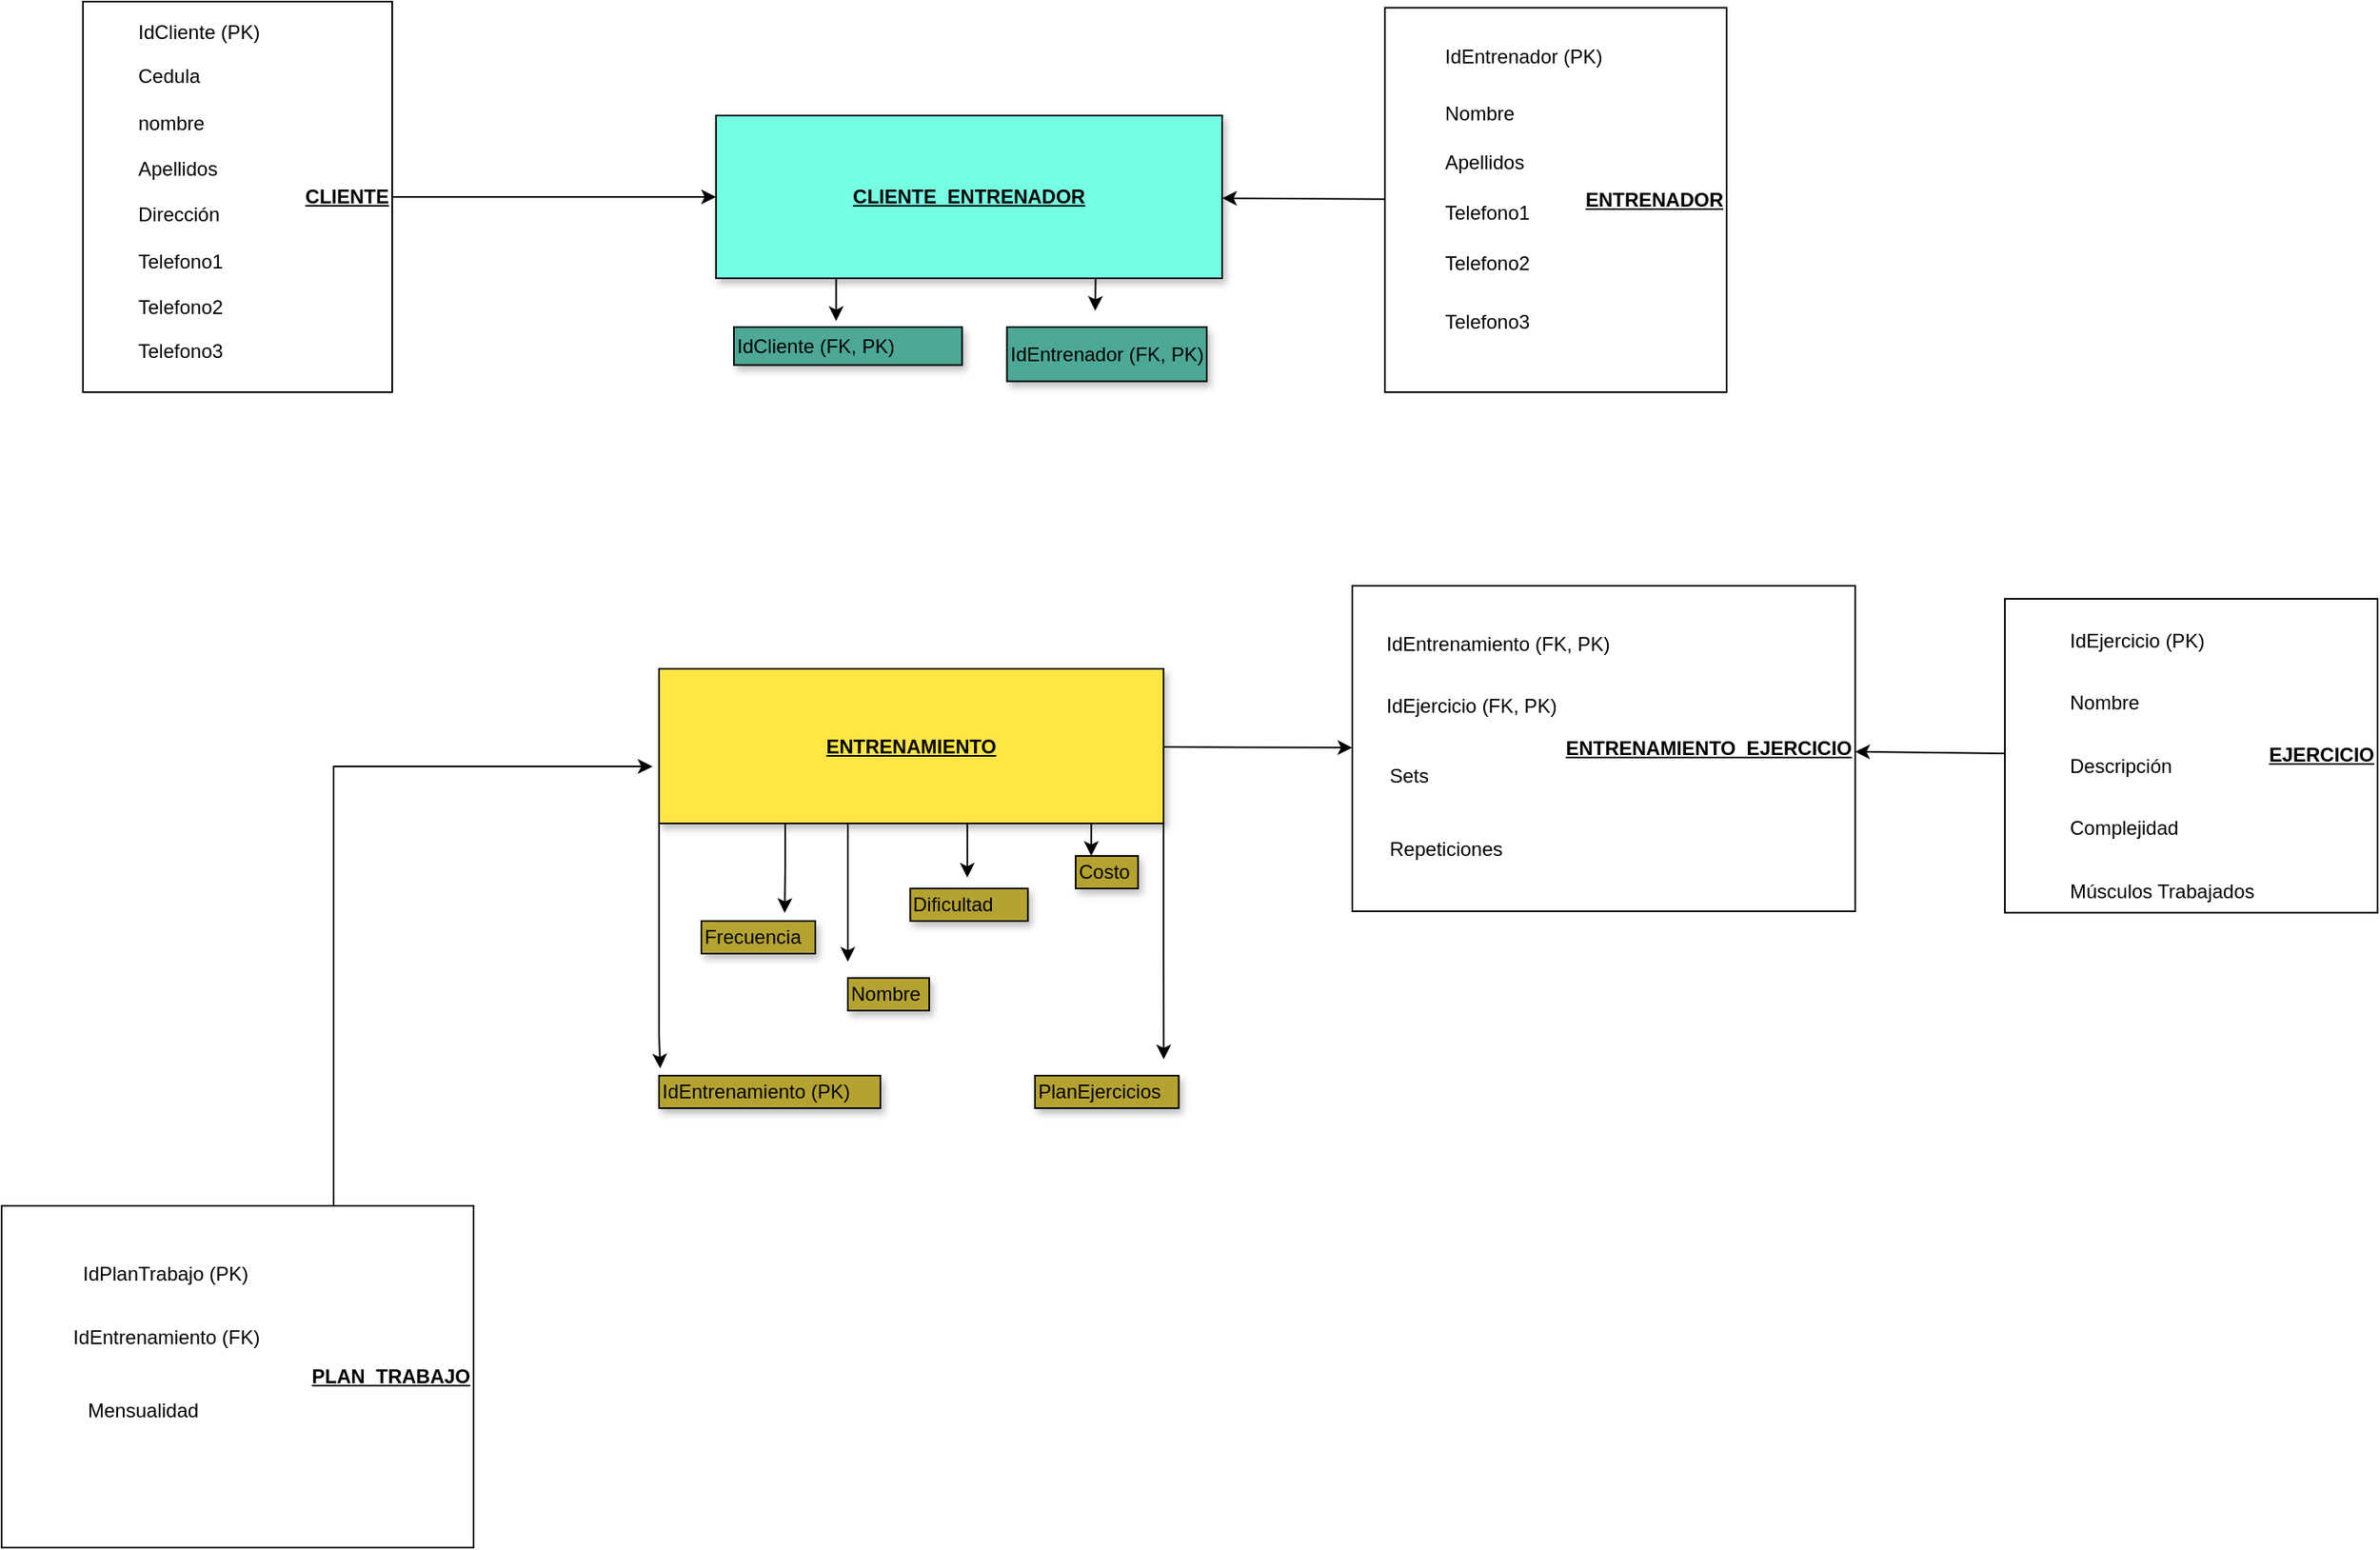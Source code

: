 <mxfile version="24.5.4" type="github">
  <diagram name="Conceptual Diagram" id="XwG0qR-dqioNehBfLJ-C">
    <mxGraphModel dx="1948" dy="967" grid="1" gridSize="10" guides="1" tooltips="1" connect="1" arrows="1" fold="1" page="1" pageScale="1" pageWidth="827" pageHeight="1169" math="0" shadow="0">
      <root>
        <mxCell id="0" />
        <mxCell id="1" parent="0" />
        <mxCell id="LZxNKWPRsar4pVbc7PX9-1" value="&lt;font style=&quot;vertical-align: inherit;&quot;&gt;&lt;font style=&quot;vertical-align: inherit;&quot;&gt;&lt;font style=&quot;vertical-align: inherit;&quot;&gt;&lt;font style=&quot;vertical-align: inherit;&quot;&gt;&lt;font style=&quot;vertical-align: inherit;&quot;&gt;&lt;font style=&quot;vertical-align: inherit;&quot;&gt;&lt;u&gt;&lt;b&gt;CLIENTE&lt;/b&gt;&lt;/u&gt;&lt;/font&gt;&lt;/font&gt;&lt;/font&gt;&lt;/font&gt;&lt;/font&gt;&lt;/font&gt;" style="rounded=0;whiteSpace=wrap;html=1;align=right;" vertex="1" parent="1">
          <mxGeometry x="60" y="20" width="190" height="240" as="geometry" />
        </mxCell>
        <mxCell id="LZxNKWPRsar4pVbc7PX9-2" value="IdCliente (PK)" style="text;html=1;strokeColor=none;fillColor=none;align=left;verticalAlign=middle;" vertex="1" parent="LZxNKWPRsar4pVbc7PX9-1">
          <mxGeometry x="31.671" y="13.335" width="122.704" height="11.28" as="geometry" />
        </mxCell>
        <mxCell id="LZxNKWPRsar4pVbc7PX9-3" value="Cedula" style="text;html=1;strokeColor=none;fillColor=none;align=left;verticalAlign=middle;" vertex="1" parent="LZxNKWPRsar4pVbc7PX9-1">
          <mxGeometry x="31.671" y="38.951" width="98.954" height="14.357" as="geometry" />
        </mxCell>
        <mxCell id="LZxNKWPRsar4pVbc7PX9-4" value="&lt;font style=&quot;vertical-align: inherit;&quot;&gt;&lt;font style=&quot;vertical-align: inherit;&quot;&gt;&lt;font style=&quot;vertical-align: inherit;&quot;&gt;&lt;font style=&quot;vertical-align: inherit;&quot;&gt;nombre&lt;/font&gt;&lt;/font&gt;&lt;/font&gt;&lt;/font&gt;" style="text;html=1;strokeColor=none;fillColor=none;align=left;verticalAlign=middle;" vertex="1" parent="LZxNKWPRsar4pVbc7PX9-1">
          <mxGeometry x="31.671" y="66.182" width="63.329" height="17.434" as="geometry" />
        </mxCell>
        <mxCell id="LZxNKWPRsar4pVbc7PX9-5" value="Apellidos" style="text;html=1;strokeColor=none;fillColor=none;align=left;verticalAlign=middle;" vertex="1" parent="LZxNKWPRsar4pVbc7PX9-1">
          <mxGeometry x="31.671" y="95.489" width="75.204" height="14.357" as="geometry" />
        </mxCell>
        <mxCell id="LZxNKWPRsar4pVbc7PX9-6" value="Dirección" style="text;html=1;strokeColor=none;fillColor=none;align=left;verticalAlign=middle;" vertex="1" parent="LZxNKWPRsar4pVbc7PX9-1">
          <mxGeometry x="31.671" y="121.797" width="75.204" height="17.434" as="geometry" />
        </mxCell>
        <mxCell id="LZxNKWPRsar4pVbc7PX9-7" value="Telefono1" style="text;html=1;strokeColor=none;fillColor=none;align=left;verticalAlign=middle;" vertex="1" parent="LZxNKWPRsar4pVbc7PX9-1">
          <mxGeometry x="31.671" y="153.028" width="87.079" height="14.357" as="geometry" />
        </mxCell>
        <mxCell id="LZxNKWPRsar4pVbc7PX9-49" value="&lt;font style=&quot;vertical-align: inherit;&quot;&gt;&lt;font style=&quot;vertical-align: inherit;&quot;&gt;Telefono3&lt;/font&gt;&lt;/font&gt;" style="text;html=1;strokeColor=none;fillColor=none;align=left;verticalAlign=middle;" vertex="1" parent="LZxNKWPRsar4pVbc7PX9-1">
          <mxGeometry x="31.671" y="207.538" width="87.079" height="14.357" as="geometry" />
        </mxCell>
        <mxCell id="LZxNKWPRsar4pVbc7PX9-48" value="&lt;font style=&quot;vertical-align: inherit;&quot;&gt;&lt;font style=&quot;vertical-align: inherit;&quot;&gt;&lt;font style=&quot;vertical-align: inherit;&quot;&gt;&lt;font style=&quot;vertical-align: inherit;&quot;&gt;Telefono2&lt;/font&gt;&lt;/font&gt;&lt;/font&gt;&lt;/font&gt;" style="text;html=1;strokeColor=none;fillColor=none;align=left;verticalAlign=middle;" vertex="1" parent="LZxNKWPRsar4pVbc7PX9-1">
          <mxGeometry x="31.671" y="181.182" width="87.079" height="14.357" as="geometry" />
        </mxCell>
        <mxCell id="LZxNKWPRsar4pVbc7PX9-71" style="edgeStyle=orthogonalEdgeStyle;rounded=0;orthogonalLoop=1;jettySize=auto;html=1;exitX=1;exitY=0;exitDx=0;exitDy=0;" edge="1" parent="1">
          <mxGeometry relative="1" as="geometry">
            <mxPoint x="100" y="840" as="sourcePoint" />
            <mxPoint x="410" y="490" as="targetPoint" />
            <Array as="points">
              <mxPoint x="100" y="770" />
              <mxPoint x="214" y="770" />
              <mxPoint x="214" y="490" />
            </Array>
          </mxGeometry>
        </mxCell>
        <mxCell id="LZxNKWPRsar4pVbc7PX9-10" value="&lt;font style=&quot;vertical-align: inherit;&quot;&gt;&lt;font style=&quot;vertical-align: inherit;&quot;&gt;&lt;font style=&quot;vertical-align: inherit;&quot;&gt;&lt;font style=&quot;vertical-align: inherit;&quot;&gt;&lt;u&gt;&lt;b&gt;PLAN_TRABAJO&lt;/b&gt;&lt;/u&gt;&lt;/font&gt;&lt;/font&gt;&lt;/font&gt;&lt;/font&gt;" style="rounded=0;whiteSpace=wrap;html=1;align=right;" vertex="1" parent="1">
          <mxGeometry x="10" y="760" width="290" height="210" as="geometry" />
        </mxCell>
        <mxCell id="LZxNKWPRsar4pVbc7PX9-11" value="IdPlanTrabajo (PK)" style="text;html=1;strokeColor=none;fillColor=none;align=left;verticalAlign=middle;" vertex="1" parent="LZxNKWPRsar4pVbc7PX9-10">
          <mxGeometry x="48.333" y="21" width="241.667" height="42" as="geometry" />
        </mxCell>
        <mxCell id="LZxNKWPRsar4pVbc7PX9-12" value="IdEntrenamiento (FK)" style="text;html=1;strokeColor=none;fillColor=none;align=left;verticalAlign=middle;" vertex="1" parent="LZxNKWPRsar4pVbc7PX9-10">
          <mxGeometry x="42.292" y="70" width="72.5" height="21" as="geometry" />
        </mxCell>
        <mxCell id="LZxNKWPRsar4pVbc7PX9-13" value="Mensualidad" style="text;html=1;strokeColor=none;fillColor=none;align=left;verticalAlign=middle;" vertex="1" parent="LZxNKWPRsar4pVbc7PX9-10">
          <mxGeometry x="50.75" y="105" width="48.333" height="42" as="geometry" />
        </mxCell>
        <mxCell id="LZxNKWPRsar4pVbc7PX9-59" style="edgeStyle=orthogonalEdgeStyle;rounded=0;orthogonalLoop=1;jettySize=auto;html=1;exitX=0.25;exitY=1;exitDx=0;exitDy=0;" edge="1" parent="1" source="LZxNKWPRsar4pVbc7PX9-14">
          <mxGeometry relative="1" as="geometry">
            <mxPoint x="491.194" y="580" as="targetPoint" />
          </mxGeometry>
        </mxCell>
        <mxCell id="LZxNKWPRsar4pVbc7PX9-64" style="edgeStyle=orthogonalEdgeStyle;rounded=0;orthogonalLoop=1;jettySize=auto;html=1;exitX=0.5;exitY=1;exitDx=0;exitDy=0;" edge="1" parent="1" source="LZxNKWPRsar4pVbc7PX9-14">
          <mxGeometry relative="1" as="geometry">
            <mxPoint x="530" y="610" as="targetPoint" />
            <Array as="points">
              <mxPoint x="530" y="525" />
            </Array>
          </mxGeometry>
        </mxCell>
        <mxCell id="LZxNKWPRsar4pVbc7PX9-65" style="edgeStyle=orthogonalEdgeStyle;rounded=0;orthogonalLoop=1;jettySize=auto;html=1;exitX=0.75;exitY=1;exitDx=0;exitDy=0;entryX=0.25;entryY=0;entryDx=0;entryDy=0;" edge="1" parent="1" source="LZxNKWPRsar4pVbc7PX9-14" target="LZxNKWPRsar4pVbc7PX9-19">
          <mxGeometry relative="1" as="geometry" />
        </mxCell>
        <mxCell id="LZxNKWPRsar4pVbc7PX9-66" style="edgeStyle=orthogonalEdgeStyle;rounded=0;orthogonalLoop=1;jettySize=auto;html=1;exitX=1;exitY=1;exitDx=0;exitDy=0;" edge="1" parent="1" source="LZxNKWPRsar4pVbc7PX9-14">
          <mxGeometry relative="1" as="geometry">
            <mxPoint x="724.097" y="670" as="targetPoint" />
          </mxGeometry>
        </mxCell>
        <mxCell id="LZxNKWPRsar4pVbc7PX9-14" value="&lt;font style=&quot;vertical-align: inherit;&quot;&gt;&lt;font style=&quot;vertical-align: inherit;&quot;&gt;&lt;b&gt;&lt;u&gt;&lt;font style=&quot;vertical-align: inherit;&quot;&gt;&lt;font style=&quot;vertical-align: inherit;&quot;&gt;&lt;font style=&quot;vertical-align: inherit;&quot;&gt;&lt;font style=&quot;vertical-align: inherit;&quot;&gt;&lt;font style=&quot;vertical-align: inherit;&quot;&gt;&lt;font style=&quot;vertical-align: inherit;&quot;&gt;&lt;font style=&quot;vertical-align: inherit;&quot;&gt;&lt;font style=&quot;vertical-align: inherit;&quot;&gt;ENTRENAMIENTO&lt;/font&gt;&lt;/font&gt;&lt;/font&gt;&lt;/font&gt;&lt;/font&gt;&lt;/font&gt;&lt;/font&gt;&lt;/font&gt;&lt;/u&gt;&lt;/b&gt;&lt;/font&gt;&lt;/font&gt;" style="rounded=0;whiteSpace=wrap;html=1;align=center;fillColor=#FFE645;shadow=1;" vertex="1" parent="1">
          <mxGeometry x="414" y="430" width="310" height="95" as="geometry" />
        </mxCell>
        <mxCell id="LZxNKWPRsar4pVbc7PX9-21" value="&lt;font style=&quot;vertical-align: inherit;&quot;&gt;&lt;font style=&quot;vertical-align: inherit;&quot;&gt;&lt;u&gt;&lt;b&gt;&lt;font style=&quot;vertical-align: inherit;&quot;&gt;&lt;font style=&quot;vertical-align: inherit;&quot;&gt;EJERCICIO&lt;/font&gt;&lt;/font&gt;&lt;/b&gt;&lt;/u&gt;&lt;/font&gt;&lt;/font&gt;" style="rounded=0;whiteSpace=wrap;html=1;align=right;" vertex="1" parent="1">
          <mxGeometry x="1241" y="387" width="229" height="192.85" as="geometry" />
        </mxCell>
        <mxCell id="LZxNKWPRsar4pVbc7PX9-22" value="IdEjercicio (PK)" style="text;html=1;strokeColor=none;fillColor=none;align=left;verticalAlign=middle;" vertex="1" parent="LZxNKWPRsar4pVbc7PX9-21">
          <mxGeometry x="38.167" y="12.857" width="190.833" height="25.714" as="geometry" />
        </mxCell>
        <mxCell id="LZxNKWPRsar4pVbc7PX9-23" value="Nombre" style="text;html=1;strokeColor=none;fillColor=none;align=left;verticalAlign=middle;" vertex="1" parent="LZxNKWPRsar4pVbc7PX9-21">
          <mxGeometry x="38.17" y="51.43" width="71.83" height="25.71" as="geometry" />
        </mxCell>
        <mxCell id="LZxNKWPRsar4pVbc7PX9-24" value="&lt;font style=&quot;vertical-align: inherit;&quot;&gt;&lt;font style=&quot;vertical-align: inherit;&quot;&gt;Descripción&lt;/font&gt;&lt;/font&gt;" style="text;html=1;strokeColor=none;fillColor=none;align=left;verticalAlign=middle;" vertex="1" parent="LZxNKWPRsar4pVbc7PX9-21">
          <mxGeometry x="38.17" y="90" width="61.83" height="25.71" as="geometry" />
        </mxCell>
        <mxCell id="LZxNKWPRsar4pVbc7PX9-25" value="Complejidad" style="text;html=1;strokeColor=none;fillColor=none;align=left;verticalAlign=middle;" vertex="1" parent="LZxNKWPRsar4pVbc7PX9-21">
          <mxGeometry x="38.17" y="128.57" width="81.83" height="25.71" as="geometry" />
        </mxCell>
        <mxCell id="LZxNKWPRsar4pVbc7PX9-26" value="Músculos Trabajados" style="text;html=1;strokeColor=none;fillColor=none;align=left;verticalAlign=middle;" vertex="1" parent="LZxNKWPRsar4pVbc7PX9-21">
          <mxGeometry x="38.17" y="167.14" width="121.83" height="25.71" as="geometry" />
        </mxCell>
        <mxCell id="LZxNKWPRsar4pVbc7PX9-27" value="&lt;font style=&quot;vertical-align: inherit;&quot;&gt;&lt;font style=&quot;vertical-align: inherit;&quot;&gt;&lt;u&gt;&lt;b&gt;ENTRENADOR&lt;/b&gt;&lt;/u&gt;&lt;/font&gt;&lt;/font&gt;" style="rounded=0;whiteSpace=wrap;html=1;align=right;" vertex="1" parent="1">
          <mxGeometry x="860" y="23.75" width="210" height="236.25" as="geometry" />
        </mxCell>
        <mxCell id="LZxNKWPRsar4pVbc7PX9-28" value="IdEntrenador (PK)" style="text;html=1;strokeColor=none;fillColor=none;align=left;verticalAlign=middle;" vertex="1" parent="LZxNKWPRsar4pVbc7PX9-27">
          <mxGeometry x="35" y="17.13" width="105" height="26.25" as="geometry" />
        </mxCell>
        <mxCell id="LZxNKWPRsar4pVbc7PX9-29" value="Nombre" style="text;html=1;strokeColor=none;fillColor=none;align=left;verticalAlign=middle;" vertex="1" parent="LZxNKWPRsar4pVbc7PX9-27">
          <mxGeometry x="35" y="52.5" width="175" height="26.25" as="geometry" />
        </mxCell>
        <mxCell id="LZxNKWPRsar4pVbc7PX9-30" value="Apellidos" style="text;html=1;strokeColor=none;fillColor=none;align=left;verticalAlign=middle;" vertex="1" parent="LZxNKWPRsar4pVbc7PX9-27">
          <mxGeometry x="35" y="81.88" width="55" height="26.25" as="geometry" />
        </mxCell>
        <mxCell id="LZxNKWPRsar4pVbc7PX9-31" value="Telefono1" style="text;html=1;strokeColor=none;fillColor=none;align=left;verticalAlign=middle;" vertex="1" parent="LZxNKWPRsar4pVbc7PX9-27">
          <mxGeometry x="35" y="113.25" width="55" height="26.25" as="geometry" />
        </mxCell>
        <mxCell id="LZxNKWPRsar4pVbc7PX9-32" value="Telefono2" style="text;html=1;strokeColor=none;fillColor=none;align=left;verticalAlign=middle;" vertex="1" parent="LZxNKWPRsar4pVbc7PX9-27">
          <mxGeometry x="35" y="143.63" width="65" height="26.25" as="geometry" />
        </mxCell>
        <mxCell id="LZxNKWPRsar4pVbc7PX9-33" value="Telefono3" style="text;html=1;strokeColor=none;fillColor=none;align=left;verticalAlign=middle;" vertex="1" parent="LZxNKWPRsar4pVbc7PX9-27">
          <mxGeometry x="35" y="180" width="55" height="26.25" as="geometry" />
        </mxCell>
        <mxCell id="LZxNKWPRsar4pVbc7PX9-70" style="edgeStyle=orthogonalEdgeStyle;rounded=0;orthogonalLoop=1;jettySize=auto;html=1;exitX=0.75;exitY=1;exitDx=0;exitDy=0;" edge="1" parent="1" source="LZxNKWPRsar4pVbc7PX9-34">
          <mxGeometry relative="1" as="geometry">
            <mxPoint x="682" y="210" as="targetPoint" />
          </mxGeometry>
        </mxCell>
        <mxCell id="LZxNKWPRsar4pVbc7PX9-34" value="&lt;font style=&quot;vertical-align: inherit;&quot;&gt;&lt;font style=&quot;vertical-align: inherit;&quot;&gt;&lt;b&gt;&lt;u&gt;&lt;font style=&quot;vertical-align: inherit;&quot;&gt;&lt;font style=&quot;vertical-align: inherit;&quot;&gt;&lt;font style=&quot;vertical-align: inherit;&quot;&gt;&lt;font style=&quot;vertical-align: inherit;&quot;&gt;&lt;font style=&quot;vertical-align: inherit;&quot;&gt;&lt;font style=&quot;vertical-align: inherit;&quot;&gt;CLIENTE_ENTRENADOR&lt;/font&gt;&lt;/font&gt;&lt;/font&gt;&lt;/font&gt;&lt;/font&gt;&lt;/font&gt;&lt;/u&gt;&lt;/b&gt;&lt;/font&gt;&lt;/font&gt;" style="rounded=0;whiteSpace=wrap;html=1;align=center;fillColor=#75FFE3;shadow=1;" vertex="1" parent="1">
          <mxGeometry x="449" y="90" width="311" height="100" as="geometry" />
        </mxCell>
        <mxCell id="LZxNKWPRsar4pVbc7PX9-37" value="&lt;font style=&quot;vertical-align: inherit;&quot;&gt;&lt;font style=&quot;vertical-align: inherit;&quot;&gt;&lt;u&gt;&lt;b&gt;&lt;font style=&quot;vertical-align: inherit;&quot;&gt;&lt;font style=&quot;vertical-align: inherit;&quot;&gt;ENTRENAMIENTO_EJERCICIO&lt;/font&gt;&lt;/font&gt;&lt;/b&gt;&lt;/u&gt;&lt;/font&gt;&lt;/font&gt;" style="rounded=0;whiteSpace=wrap;html=1;align=right;" vertex="1" parent="1">
          <mxGeometry x="840" y="379" width="309" height="200" as="geometry" />
        </mxCell>
        <mxCell id="LZxNKWPRsar4pVbc7PX9-38" value="IdEntrenamiento (FK, PK)" style="text;html=1;strokeColor=none;fillColor=none;align=left;verticalAlign=middle;" vertex="1" parent="LZxNKWPRsar4pVbc7PX9-37">
          <mxGeometry x="19.456" y="17.814" width="177.389" height="35.634" as="geometry" />
        </mxCell>
        <mxCell id="LZxNKWPRsar4pVbc7PX9-39" value="IdEjercicio (FK, PK)" style="text;html=1;strokeColor=none;fillColor=none;align=left;verticalAlign=middle;" vertex="1" parent="LZxNKWPRsar4pVbc7PX9-37">
          <mxGeometry x="19.451" y="61.49" width="136.591" height="25.338" as="geometry" />
        </mxCell>
        <mxCell id="LZxNKWPRsar4pVbc7PX9-40" value="Sets" style="text;html=1;strokeColor=none;fillColor=none;align=left;verticalAlign=middle;" vertex="1" parent="LZxNKWPRsar4pVbc7PX9-37">
          <mxGeometry x="20.596" y="99.663" width="55.983" height="35.632" as="geometry" />
        </mxCell>
        <mxCell id="LZxNKWPRsar4pVbc7PX9-41" value="Repeticiones" style="text;html=1;strokeColor=none;fillColor=none;align=left;verticalAlign=middle;" vertex="1" parent="LZxNKWPRsar4pVbc7PX9-37">
          <mxGeometry x="20.6" y="151.4" width="97.278" height="21.841" as="geometry" />
        </mxCell>
        <mxCell id="LZxNKWPRsar4pVbc7PX9-44" edge="1" parent="1" source="LZxNKWPRsar4pVbc7PX9-14" target="LZxNKWPRsar4pVbc7PX9-37">
          <mxGeometry relative="1" as="geometry" />
        </mxCell>
        <mxCell id="LZxNKWPRsar4pVbc7PX9-45" edge="1" parent="1" source="LZxNKWPRsar4pVbc7PX9-21" target="LZxNKWPRsar4pVbc7PX9-37">
          <mxGeometry relative="1" as="geometry" />
        </mxCell>
        <mxCell id="LZxNKWPRsar4pVbc7PX9-46" edge="1" parent="1" source="LZxNKWPRsar4pVbc7PX9-1" target="LZxNKWPRsar4pVbc7PX9-34">
          <mxGeometry relative="1" as="geometry" />
        </mxCell>
        <mxCell id="LZxNKWPRsar4pVbc7PX9-47" edge="1" parent="1" source="LZxNKWPRsar4pVbc7PX9-27" target="LZxNKWPRsar4pVbc7PX9-34">
          <mxGeometry relative="1" as="geometry" />
        </mxCell>
        <mxCell id="LZxNKWPRsar4pVbc7PX9-35" value="&lt;font style=&quot;vertical-align: inherit;&quot;&gt;&lt;font style=&quot;vertical-align: inherit;&quot;&gt;&lt;font style=&quot;vertical-align: inherit;&quot;&gt;&lt;font style=&quot;vertical-align: inherit;&quot;&gt;&lt;font style=&quot;vertical-align: inherit;&quot;&gt;&lt;font style=&quot;vertical-align: inherit;&quot;&gt;IdCliente (FK, PK)&lt;/font&gt;&lt;/font&gt;&lt;/font&gt;&lt;/font&gt;&lt;/font&gt;&lt;/font&gt;" style="text;html=1;strokeColor=#030303;fillColor=#4DA896;align=left;verticalAlign=middle;shadow=1;" vertex="1" parent="1">
          <mxGeometry x="459.996" y="220" width="140.224" height="23.33" as="geometry" />
        </mxCell>
        <mxCell id="LZxNKWPRsar4pVbc7PX9-36" value="IdEntrenador (FK, PK)" style="text;html=1;strokeColor=#030303;fillColor=#4DA896;align=left;verticalAlign=middle;shadow=1;" vertex="1" parent="1">
          <mxGeometry x="627.77" y="220" width="122.78" height="33.33" as="geometry" />
        </mxCell>
        <mxCell id="LZxNKWPRsar4pVbc7PX9-15" value="IdEntrenamiento (PK)" style="text;html=1;strokeColor=#000000;fillColor=#B5A331;align=left;verticalAlign=middle;shadow=1;" vertex="1" parent="1">
          <mxGeometry x="414" y="680" width="136" height="20" as="geometry" />
        </mxCell>
        <mxCell id="LZxNKWPRsar4pVbc7PX9-16" value="Frecuencia" style="text;html=1;strokeColor=#000000;fillColor=#B5A331;align=left;verticalAlign=middle;shadow=1;" vertex="1" parent="1">
          <mxGeometry x="440" y="585" width="70" height="20" as="geometry" />
        </mxCell>
        <mxCell id="LZxNKWPRsar4pVbc7PX9-17" value="&lt;font style=&quot;vertical-align: inherit;&quot;&gt;&lt;font style=&quot;vertical-align: inherit;&quot;&gt;&lt;font style=&quot;vertical-align: inherit;&quot;&gt;&lt;font style=&quot;vertical-align: inherit;&quot;&gt;Dificultad&lt;/font&gt;&lt;/font&gt;&lt;/font&gt;&lt;/font&gt;" style="text;html=1;strokeColor=#000000;fillColor=#B5A331;align=left;verticalAlign=middle;shadow=1;" vertex="1" parent="1">
          <mxGeometry x="568.331" y="565" width="72.329" height="20" as="geometry" />
        </mxCell>
        <mxCell id="LZxNKWPRsar4pVbc7PX9-18" value="&lt;font style=&quot;vertical-align: inherit;&quot;&gt;&lt;font style=&quot;vertical-align: inherit;&quot;&gt;&lt;font style=&quot;vertical-align: inherit;&quot;&gt;&lt;font style=&quot;vertical-align: inherit;&quot;&gt;&lt;font style=&quot;vertical-align: inherit;&quot;&gt;&lt;font style=&quot;vertical-align: inherit;&quot;&gt;&lt;font style=&quot;vertical-align: inherit;&quot;&gt;&lt;font style=&quot;vertical-align: inherit;&quot;&gt;&lt;font style=&quot;vertical-align: inherit;&quot;&gt;&lt;font style=&quot;vertical-align: inherit;&quot;&gt;Nombre&lt;/font&gt;&lt;/font&gt;&lt;/font&gt;&lt;/font&gt;&lt;/font&gt;&lt;/font&gt;&lt;/font&gt;&lt;/font&gt;&lt;/font&gt;&lt;/font&gt;" style="text;html=1;strokeColor=#000000;fillColor=#B5A331;align=left;verticalAlign=middle;shadow=1;" vertex="1" parent="1">
          <mxGeometry x="530" y="620" width="50" height="20" as="geometry" />
        </mxCell>
        <mxCell id="LZxNKWPRsar4pVbc7PX9-19" value="Costo" style="text;html=1;strokeColor=#000000;fillColor=#B5A331;align=left;verticalAlign=middle;shadow=1;" vertex="1" parent="1">
          <mxGeometry x="670" y="545" width="38.33" height="20" as="geometry" />
        </mxCell>
        <mxCell id="LZxNKWPRsar4pVbc7PX9-20" value="PlanEjercicios" style="text;html=1;strokeColor=#000000;fillColor=#B5A331;align=left;verticalAlign=middle;shadow=1;" vertex="1" parent="1">
          <mxGeometry x="645" y="680" width="88.33" height="20" as="geometry" />
        </mxCell>
        <mxCell id="LZxNKWPRsar4pVbc7PX9-53" style="edgeStyle=orthogonalEdgeStyle;rounded=0;orthogonalLoop=1;jettySize=auto;html=1;exitX=0;exitY=1;exitDx=0;exitDy=0;entryX=0.005;entryY=-0.223;entryDx=0;entryDy=0;entryPerimeter=0;" edge="1" parent="1" source="LZxNKWPRsar4pVbc7PX9-14" target="LZxNKWPRsar4pVbc7PX9-15">
          <mxGeometry relative="1" as="geometry">
            <Array as="points">
              <mxPoint x="414" y="655" />
            </Array>
          </mxGeometry>
        </mxCell>
        <mxCell id="LZxNKWPRsar4pVbc7PX9-67" style="edgeStyle=orthogonalEdgeStyle;rounded=0;orthogonalLoop=1;jettySize=auto;html=1;exitX=0.5;exitY=1;exitDx=0;exitDy=0;entryX=0.485;entryY=-0.335;entryDx=0;entryDy=0;entryPerimeter=0;" edge="1" parent="1" source="LZxNKWPRsar4pVbc7PX9-14" target="LZxNKWPRsar4pVbc7PX9-17">
          <mxGeometry relative="1" as="geometry">
            <Array as="points">
              <mxPoint x="603" y="525" />
            </Array>
          </mxGeometry>
        </mxCell>
        <mxCell id="LZxNKWPRsar4pVbc7PX9-68" style="edgeStyle=orthogonalEdgeStyle;rounded=0;orthogonalLoop=1;jettySize=auto;html=1;exitX=0.25;exitY=1;exitDx=0;exitDy=0;entryX=0.448;entryY=-0.159;entryDx=0;entryDy=0;entryPerimeter=0;" edge="1" parent="1" source="LZxNKWPRsar4pVbc7PX9-34" target="LZxNKWPRsar4pVbc7PX9-35">
          <mxGeometry relative="1" as="geometry" />
        </mxCell>
      </root>
    </mxGraphModel>
  </diagram>
</mxfile>

